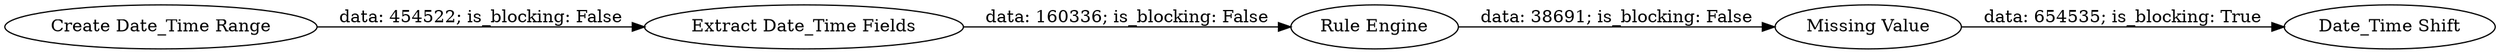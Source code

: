digraph {
	"7149734092416062823_2" [label="Extract Date_Time Fields"]
	"7149734092416062823_5" [label="Date_Time Shift"]
	"7149734092416062823_1" [label="Create Date_Time Range"]
	"7149734092416062823_3" [label="Rule Engine"]
	"7149734092416062823_4" [label="Missing Value"]
	"7149734092416062823_4" -> "7149734092416062823_5" [label="data: 654535; is_blocking: True"]
	"7149734092416062823_1" -> "7149734092416062823_2" [label="data: 454522; is_blocking: False"]
	"7149734092416062823_3" -> "7149734092416062823_4" [label="data: 38691; is_blocking: False"]
	"7149734092416062823_2" -> "7149734092416062823_3" [label="data: 160336; is_blocking: False"]
	rankdir=LR
}
